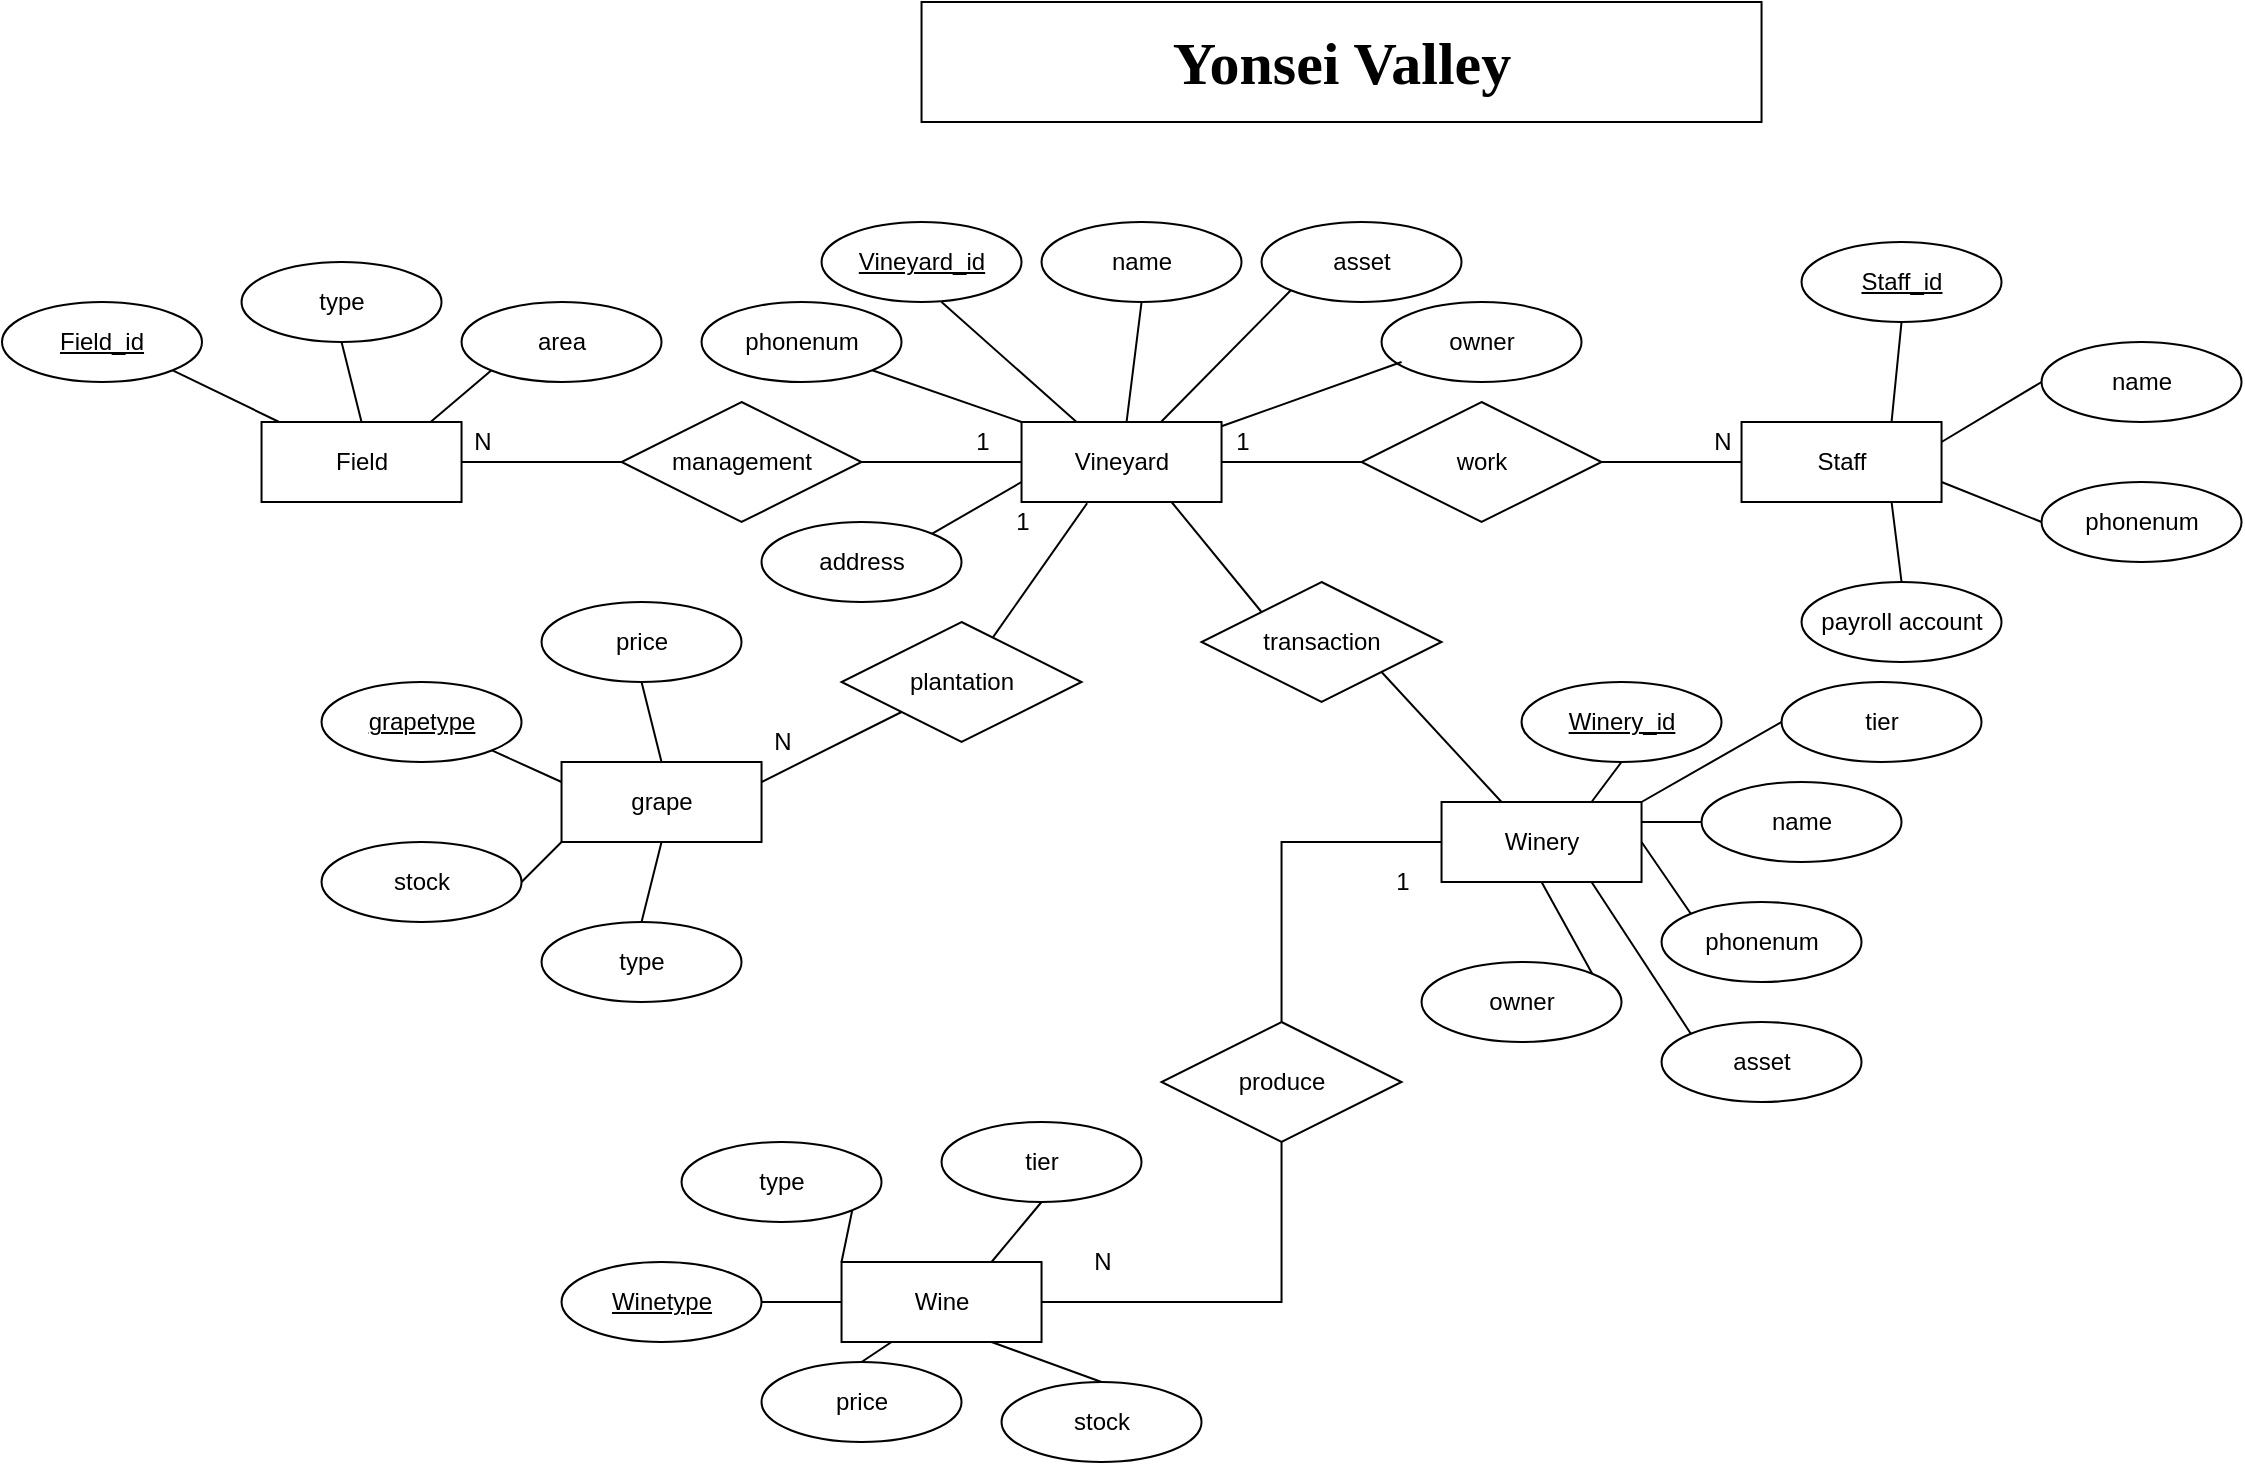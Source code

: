 <mxfile version="15.7.3" type="github"><diagram id="R2lEEEUBdFMjLlhIrx00" name="Page-1"><mxGraphModel dx="2400" dy="777" grid="1" gridSize="10" guides="1" tooltips="1" connect="1" arrows="1" fold="1" page="1" pageScale="1" pageWidth="850" pageHeight="1100" math="0" shadow="0" extFonts="Permanent Marker^https://fonts.googleapis.com/css?family=Permanent+Marker"><root><mxCell id="0"/><mxCell id="1" parent="0"/><mxCell id="eONC-EEKxAimtJsQ7EKb-1" value="&lt;b&gt;&lt;font face=&quot;Comic Sans MS&quot; style=&quot;font-size: 30px&quot;&gt;Yonsei Valley&lt;/font&gt;&lt;/b&gt;" style="rounded=0;whiteSpace=wrap;html=1;" vertex="1" parent="1"><mxGeometry x="279.77" y="20" width="420" height="60" as="geometry"/></mxCell><mxCell id="eONC-EEKxAimtJsQ7EKb-2" value="Vineyard" style="whiteSpace=wrap;html=1;align=center;" vertex="1" parent="1"><mxGeometry x="329.77" y="230" width="100" height="40" as="geometry"/></mxCell><mxCell id="eONC-EEKxAimtJsQ7EKb-3" value="Staff" style="whiteSpace=wrap;html=1;align=center;" vertex="1" parent="1"><mxGeometry x="689.77" y="230" width="100" height="40" as="geometry"/></mxCell><mxCell id="eONC-EEKxAimtJsQ7EKb-4" value="Field" style="whiteSpace=wrap;html=1;align=center;" vertex="1" parent="1"><mxGeometry x="-50.23" y="230" width="100" height="40" as="geometry"/></mxCell><mxCell id="eONC-EEKxAimtJsQ7EKb-5" value="Wine" style="whiteSpace=wrap;html=1;align=center;" vertex="1" parent="1"><mxGeometry x="239.77" y="650" width="100" height="40" as="geometry"/></mxCell><mxCell id="eONC-EEKxAimtJsQ7EKb-7" value="grape" style="whiteSpace=wrap;html=1;align=center;" vertex="1" parent="1"><mxGeometry x="99.77" y="400" width="100" height="40" as="geometry"/></mxCell><mxCell id="eONC-EEKxAimtJsQ7EKb-9" value="Winery" style="whiteSpace=wrap;html=1;align=center;" vertex="1" parent="1"><mxGeometry x="539.77" y="420" width="100" height="40" as="geometry"/></mxCell><mxCell id="eONC-EEKxAimtJsQ7EKb-11" value="Vineyard_id" style="ellipse;whiteSpace=wrap;html=1;align=center;fontStyle=4;" vertex="1" parent="1"><mxGeometry x="229.77" y="130" width="100" height="40" as="geometry"/></mxCell><mxCell id="eONC-EEKxAimtJsQ7EKb-12" value="Staff_id" style="ellipse;whiteSpace=wrap;html=1;align=center;fontStyle=4;" vertex="1" parent="1"><mxGeometry x="719.77" y="140" width="100" height="40" as="geometry"/></mxCell><mxCell id="eONC-EEKxAimtJsQ7EKb-13" value="Winetype" style="ellipse;whiteSpace=wrap;html=1;align=center;fontStyle=4;" vertex="1" parent="1"><mxGeometry x="99.77" y="650" width="100" height="40" as="geometry"/></mxCell><mxCell id="eONC-EEKxAimtJsQ7EKb-14" value="Winery_id" style="ellipse;whiteSpace=wrap;html=1;align=center;fontStyle=4;" vertex="1" parent="1"><mxGeometry x="579.77" y="360" width="100" height="40" as="geometry"/></mxCell><mxCell id="eONC-EEKxAimtJsQ7EKb-15" value="grapetype" style="ellipse;whiteSpace=wrap;html=1;align=center;fontStyle=4;" vertex="1" parent="1"><mxGeometry x="-20.23" y="360" width="100" height="40" as="geometry"/></mxCell><mxCell id="eONC-EEKxAimtJsQ7EKb-16" value="Field_id" style="ellipse;whiteSpace=wrap;html=1;align=center;fontStyle=4;" vertex="1" parent="1"><mxGeometry x="-180" y="170" width="100" height="40" as="geometry"/></mxCell><mxCell id="eONC-EEKxAimtJsQ7EKb-19" value="asset" style="ellipse;whiteSpace=wrap;html=1;align=center;" vertex="1" parent="1"><mxGeometry x="449.77" y="130" width="100" height="40" as="geometry"/></mxCell><mxCell id="eONC-EEKxAimtJsQ7EKb-20" value="address" style="ellipse;whiteSpace=wrap;html=1;align=center;" vertex="1" parent="1"><mxGeometry x="199.77" y="280" width="100" height="40" as="geometry"/></mxCell><mxCell id="eONC-EEKxAimtJsQ7EKb-21" value="phonenum" style="ellipse;whiteSpace=wrap;html=1;align=center;" vertex="1" parent="1"><mxGeometry x="839.77" y="260" width="100" height="40" as="geometry"/></mxCell><mxCell id="eONC-EEKxAimtJsQ7EKb-22" value="owner" style="ellipse;whiteSpace=wrap;html=1;align=center;" vertex="1" parent="1"><mxGeometry x="509.77" y="170" width="100" height="40" as="geometry"/></mxCell><mxCell id="eONC-EEKxAimtJsQ7EKb-23" value="name" style="ellipse;whiteSpace=wrap;html=1;align=center;" vertex="1" parent="1"><mxGeometry x="839.77" y="190" width="100" height="40" as="geometry"/></mxCell><mxCell id="eONC-EEKxAimtJsQ7EKb-26" value="payroll account" style="ellipse;whiteSpace=wrap;html=1;align=center;" vertex="1" parent="1"><mxGeometry x="719.77" y="310" width="100" height="40" as="geometry"/></mxCell><mxCell id="eONC-EEKxAimtJsQ7EKb-27" value="" style="endArrow=none;html=1;rounded=0;entryX=0.5;entryY=0;entryDx=0;entryDy=0;exitX=0.75;exitY=1;exitDx=0;exitDy=0;" edge="1" parent="1" source="eONC-EEKxAimtJsQ7EKb-3" target="eONC-EEKxAimtJsQ7EKb-26"><mxGeometry width="50" height="50" relative="1" as="geometry"><mxPoint x="469.77" y="440" as="sourcePoint"/><mxPoint x="519.77" y="390" as="targetPoint"/><Array as="points"/></mxGeometry></mxCell><mxCell id="eONC-EEKxAimtJsQ7EKb-29" value="" style="endArrow=none;html=1;rounded=0;entryX=0;entryY=0.5;entryDx=0;entryDy=0;exitX=1;exitY=0.75;exitDx=0;exitDy=0;" edge="1" parent="1" source="eONC-EEKxAimtJsQ7EKb-3" target="eONC-EEKxAimtJsQ7EKb-21"><mxGeometry width="50" height="50" relative="1" as="geometry"><mxPoint x="469.77" y="440" as="sourcePoint"/><mxPoint x="519.77" y="390" as="targetPoint"/></mxGeometry></mxCell><mxCell id="eONC-EEKxAimtJsQ7EKb-30" value="" style="endArrow=none;html=1;rounded=0;entryX=0;entryY=0.5;entryDx=0;entryDy=0;exitX=1;exitY=0.25;exitDx=0;exitDy=0;" edge="1" parent="1" source="eONC-EEKxAimtJsQ7EKb-3" target="eONC-EEKxAimtJsQ7EKb-23"><mxGeometry width="50" height="50" relative="1" as="geometry"><mxPoint x="469.77" y="440" as="sourcePoint"/><mxPoint x="519.77" y="390" as="targetPoint"/></mxGeometry></mxCell><mxCell id="eONC-EEKxAimtJsQ7EKb-31" value="" style="endArrow=none;html=1;rounded=0;entryX=0.5;entryY=1;entryDx=0;entryDy=0;exitX=0.75;exitY=0;exitDx=0;exitDy=0;" edge="1" parent="1" source="eONC-EEKxAimtJsQ7EKb-3" target="eONC-EEKxAimtJsQ7EKb-12"><mxGeometry width="50" height="50" relative="1" as="geometry"><mxPoint x="469.77" y="440" as="sourcePoint"/><mxPoint x="519.77" y="390" as="targetPoint"/></mxGeometry></mxCell><mxCell id="eONC-EEKxAimtJsQ7EKb-32" value="work" style="shape=rhombus;perimeter=rhombusPerimeter;whiteSpace=wrap;html=1;align=center;" vertex="1" parent="1"><mxGeometry x="499.77" y="220" width="120" height="60" as="geometry"/></mxCell><mxCell id="eONC-EEKxAimtJsQ7EKb-33" value="" style="endArrow=none;html=1;rounded=0;entryX=0;entryY=0.5;entryDx=0;entryDy=0;exitX=1;exitY=0.5;exitDx=0;exitDy=0;" edge="1" parent="1" source="eONC-EEKxAimtJsQ7EKb-2" target="eONC-EEKxAimtJsQ7EKb-32"><mxGeometry width="50" height="50" relative="1" as="geometry"><mxPoint x="469.77" y="440" as="sourcePoint"/><mxPoint x="519.77" y="390" as="targetPoint"/></mxGeometry></mxCell><mxCell id="eONC-EEKxAimtJsQ7EKb-35" value="" style="endArrow=none;html=1;rounded=0;entryX=0;entryY=0.5;entryDx=0;entryDy=0;exitX=1;exitY=0.5;exitDx=0;exitDy=0;" edge="1" parent="1" source="eONC-EEKxAimtJsQ7EKb-32" target="eONC-EEKxAimtJsQ7EKb-3"><mxGeometry width="50" height="50" relative="1" as="geometry"><mxPoint x="469.77" y="440" as="sourcePoint"/><mxPoint x="519.77" y="390" as="targetPoint"/></mxGeometry></mxCell><mxCell id="eONC-EEKxAimtJsQ7EKb-36" value="N" style="text;html=1;align=center;verticalAlign=middle;resizable=0;points=[];autosize=1;strokeColor=none;fillColor=none;" vertex="1" parent="1"><mxGeometry x="669.77" y="230" width="20" height="20" as="geometry"/></mxCell><mxCell id="eONC-EEKxAimtJsQ7EKb-37" value="1" style="text;html=1;align=center;verticalAlign=middle;resizable=0;points=[];autosize=1;strokeColor=none;fillColor=none;" vertex="1" parent="1"><mxGeometry x="429.77" y="230" width="20" height="20" as="geometry"/></mxCell><mxCell id="eONC-EEKxAimtJsQ7EKb-39" value="name" style="ellipse;whiteSpace=wrap;html=1;align=center;" vertex="1" parent="1"><mxGeometry x="339.77" y="130" width="100" height="40" as="geometry"/></mxCell><mxCell id="eONC-EEKxAimtJsQ7EKb-40" value="phonenum" style="ellipse;whiteSpace=wrap;html=1;align=center;" vertex="1" parent="1"><mxGeometry x="169.77" y="170" width="100" height="40" as="geometry"/></mxCell><mxCell id="eONC-EEKxAimtJsQ7EKb-41" value="" style="endArrow=none;html=1;rounded=0;" edge="1" parent="1" source="eONC-EEKxAimtJsQ7EKb-2"><mxGeometry width="50" height="50" relative="1" as="geometry"><mxPoint x="469.77" y="440" as="sourcePoint"/><mxPoint x="519.77" y="200" as="targetPoint"/></mxGeometry></mxCell><mxCell id="eONC-EEKxAimtJsQ7EKb-42" value="" style="endArrow=none;html=1;rounded=0;entryX=0;entryY=1;entryDx=0;entryDy=0;" edge="1" parent="1" source="eONC-EEKxAimtJsQ7EKb-2" target="eONC-EEKxAimtJsQ7EKb-19"><mxGeometry width="50" height="50" relative="1" as="geometry"><mxPoint x="469.77" y="440" as="sourcePoint"/><mxPoint x="519.77" y="390" as="targetPoint"/></mxGeometry></mxCell><mxCell id="eONC-EEKxAimtJsQ7EKb-43" value="" style="endArrow=none;html=1;rounded=0;entryX=0.5;entryY=1;entryDx=0;entryDy=0;" edge="1" parent="1" source="eONC-EEKxAimtJsQ7EKb-2" target="eONC-EEKxAimtJsQ7EKb-39"><mxGeometry width="50" height="50" relative="1" as="geometry"><mxPoint x="469.77" y="440" as="sourcePoint"/><mxPoint x="519.77" y="390" as="targetPoint"/></mxGeometry></mxCell><mxCell id="eONC-EEKxAimtJsQ7EKb-44" value="" style="endArrow=none;html=1;rounded=0;" edge="1" parent="1" source="eONC-EEKxAimtJsQ7EKb-2"><mxGeometry width="50" height="50" relative="1" as="geometry"><mxPoint x="469.77" y="440" as="sourcePoint"/><mxPoint x="289.77" y="170" as="targetPoint"/></mxGeometry></mxCell><mxCell id="eONC-EEKxAimtJsQ7EKb-45" value="" style="endArrow=none;html=1;rounded=0;entryX=1;entryY=1;entryDx=0;entryDy=0;exitX=0;exitY=0;exitDx=0;exitDy=0;" edge="1" parent="1" source="eONC-EEKxAimtJsQ7EKb-2" target="eONC-EEKxAimtJsQ7EKb-40"><mxGeometry width="50" height="50" relative="1" as="geometry"><mxPoint x="469.77" y="440" as="sourcePoint"/><mxPoint x="519.77" y="390" as="targetPoint"/></mxGeometry></mxCell><mxCell id="eONC-EEKxAimtJsQ7EKb-47" value="management" style="shape=rhombus;perimeter=rhombusPerimeter;whiteSpace=wrap;html=1;align=center;" vertex="1" parent="1"><mxGeometry x="129.77" y="220" width="120" height="60" as="geometry"/></mxCell><mxCell id="eONC-EEKxAimtJsQ7EKb-48" value="" style="endArrow=none;html=1;rounded=0;entryX=0;entryY=0.5;entryDx=0;entryDy=0;exitX=1;exitY=0.5;exitDx=0;exitDy=0;" edge="1" parent="1" source="eONC-EEKxAimtJsQ7EKb-47" target="eONC-EEKxAimtJsQ7EKb-2"><mxGeometry relative="1" as="geometry"><mxPoint x="409.77" y="420" as="sourcePoint"/><mxPoint x="569.77" y="420" as="targetPoint"/></mxGeometry></mxCell><mxCell id="eONC-EEKxAimtJsQ7EKb-50" value="" style="endArrow=none;html=1;rounded=0;exitX=1;exitY=0.5;exitDx=0;exitDy=0;entryX=0;entryY=0.5;entryDx=0;entryDy=0;" edge="1" parent="1" source="eONC-EEKxAimtJsQ7EKb-4" target="eONC-EEKxAimtJsQ7EKb-47"><mxGeometry relative="1" as="geometry"><mxPoint x="409.77" y="420" as="sourcePoint"/><mxPoint x="569.77" y="420" as="targetPoint"/></mxGeometry></mxCell><mxCell id="eONC-EEKxAimtJsQ7EKb-51" value="1" style="text;html=1;align=center;verticalAlign=middle;resizable=0;points=[];autosize=1;strokeColor=none;fillColor=none;" vertex="1" parent="1"><mxGeometry x="299.77" y="230" width="20" height="20" as="geometry"/></mxCell><mxCell id="eONC-EEKxAimtJsQ7EKb-52" value="N" style="text;html=1;align=center;verticalAlign=middle;resizable=0;points=[];autosize=1;strokeColor=none;fillColor=none;" vertex="1" parent="1"><mxGeometry x="49.77" y="230" width="20" height="20" as="geometry"/></mxCell><mxCell id="eONC-EEKxAimtJsQ7EKb-53" value="type" style="ellipse;whiteSpace=wrap;html=1;align=center;" vertex="1" parent="1"><mxGeometry x="-60.23" y="150" width="100" height="40" as="geometry"/></mxCell><mxCell id="eONC-EEKxAimtJsQ7EKb-54" value="area" style="ellipse;whiteSpace=wrap;html=1;align=center;" vertex="1" parent="1"><mxGeometry x="49.77" y="170" width="100" height="40" as="geometry"/></mxCell><mxCell id="eONC-EEKxAimtJsQ7EKb-55" value="" style="endArrow=none;html=1;rounded=0;exitX=1;exitY=1;exitDx=0;exitDy=0;" edge="1" parent="1" source="eONC-EEKxAimtJsQ7EKb-16" target="eONC-EEKxAimtJsQ7EKb-4"><mxGeometry relative="1" as="geometry"><mxPoint x="-88.995" y="205.617" as="sourcePoint"/><mxPoint x="569.77" y="420" as="targetPoint"/></mxGeometry></mxCell><mxCell id="eONC-EEKxAimtJsQ7EKb-56" value="" style="endArrow=none;html=1;rounded=0;exitX=0.5;exitY=1;exitDx=0;exitDy=0;entryX=0.5;entryY=0;entryDx=0;entryDy=0;" edge="1" parent="1" source="eONC-EEKxAimtJsQ7EKb-53" target="eONC-EEKxAimtJsQ7EKb-4"><mxGeometry relative="1" as="geometry"><mxPoint x="409.77" y="420" as="sourcePoint"/><mxPoint x="569.77" y="420" as="targetPoint"/></mxGeometry></mxCell><mxCell id="eONC-EEKxAimtJsQ7EKb-57" value="" style="endArrow=none;html=1;rounded=0;exitX=0;exitY=1;exitDx=0;exitDy=0;entryX=0.848;entryY=-0.005;entryDx=0;entryDy=0;entryPerimeter=0;" edge="1" parent="1" source="eONC-EEKxAimtJsQ7EKb-54" target="eONC-EEKxAimtJsQ7EKb-4"><mxGeometry relative="1" as="geometry"><mxPoint x="409.77" y="420" as="sourcePoint"/><mxPoint x="569.77" y="420" as="targetPoint"/></mxGeometry></mxCell><mxCell id="eONC-EEKxAimtJsQ7EKb-59" value="type" style="ellipse;whiteSpace=wrap;html=1;align=center;" vertex="1" parent="1"><mxGeometry x="89.77" y="480" width="100" height="40" as="geometry"/></mxCell><mxCell id="eONC-EEKxAimtJsQ7EKb-60" value="stock" style="ellipse;whiteSpace=wrap;html=1;align=center;" vertex="1" parent="1"><mxGeometry x="-20.23" y="440" width="100" height="40" as="geometry"/></mxCell><mxCell id="eONC-EEKxAimtJsQ7EKb-61" value="price" style="ellipse;whiteSpace=wrap;html=1;align=center;" vertex="1" parent="1"><mxGeometry x="89.77" y="320" width="100" height="40" as="geometry"/></mxCell><mxCell id="eONC-EEKxAimtJsQ7EKb-62" value="plantation" style="shape=rhombus;perimeter=rhombusPerimeter;whiteSpace=wrap;html=1;align=center;" vertex="1" parent="1"><mxGeometry x="239.77" y="330" width="120" height="60" as="geometry"/></mxCell><mxCell id="eONC-EEKxAimtJsQ7EKb-63" value="" style="endArrow=none;html=1;rounded=0;entryX=0.328;entryY=1.015;entryDx=0;entryDy=0;entryPerimeter=0;" edge="1" parent="1" source="eONC-EEKxAimtJsQ7EKb-62" target="eONC-EEKxAimtJsQ7EKb-2"><mxGeometry width="50" height="50" relative="1" as="geometry"><mxPoint x="469.77" y="440" as="sourcePoint"/><mxPoint x="519.77" y="390" as="targetPoint"/></mxGeometry></mxCell><mxCell id="eONC-EEKxAimtJsQ7EKb-64" value="" style="endArrow=none;html=1;rounded=0;exitX=0;exitY=1;exitDx=0;exitDy=0;entryX=1;entryY=0.25;entryDx=0;entryDy=0;" edge="1" parent="1" source="eONC-EEKxAimtJsQ7EKb-62" target="eONC-EEKxAimtJsQ7EKb-7"><mxGeometry relative="1" as="geometry"><mxPoint x="409.77" y="420" as="sourcePoint"/><mxPoint x="569.77" y="420" as="targetPoint"/></mxGeometry></mxCell><mxCell id="eONC-EEKxAimtJsQ7EKb-65" value="" style="endArrow=none;html=1;rounded=0;exitX=0.5;exitY=1;exitDx=0;exitDy=0;entryX=0.5;entryY=0;entryDx=0;entryDy=0;" edge="1" parent="1" source="eONC-EEKxAimtJsQ7EKb-61" target="eONC-EEKxAimtJsQ7EKb-7"><mxGeometry relative="1" as="geometry"><mxPoint x="409.77" y="420" as="sourcePoint"/><mxPoint x="569.77" y="420" as="targetPoint"/></mxGeometry></mxCell><mxCell id="eONC-EEKxAimtJsQ7EKb-66" value="" style="endArrow=none;html=1;rounded=0;exitX=1;exitY=1;exitDx=0;exitDy=0;entryX=0;entryY=0.25;entryDx=0;entryDy=0;" edge="1" parent="1" source="eONC-EEKxAimtJsQ7EKb-15" target="eONC-EEKxAimtJsQ7EKb-7"><mxGeometry relative="1" as="geometry"><mxPoint x="409.77" y="420" as="sourcePoint"/><mxPoint x="569.77" y="420" as="targetPoint"/></mxGeometry></mxCell><mxCell id="eONC-EEKxAimtJsQ7EKb-67" value="" style="endArrow=none;html=1;rounded=0;exitX=1;exitY=0.5;exitDx=0;exitDy=0;entryX=0;entryY=1;entryDx=0;entryDy=0;" edge="1" parent="1" source="eONC-EEKxAimtJsQ7EKb-60" target="eONC-EEKxAimtJsQ7EKb-7"><mxGeometry relative="1" as="geometry"><mxPoint x="409.77" y="420" as="sourcePoint"/><mxPoint x="569.77" y="420" as="targetPoint"/></mxGeometry></mxCell><mxCell id="eONC-EEKxAimtJsQ7EKb-68" value="" style="endArrow=none;html=1;rounded=0;exitX=0.5;exitY=0;exitDx=0;exitDy=0;entryX=0.5;entryY=1;entryDx=0;entryDy=0;" edge="1" parent="1" source="eONC-EEKxAimtJsQ7EKb-59" target="eONC-EEKxAimtJsQ7EKb-7"><mxGeometry relative="1" as="geometry"><mxPoint x="409.77" y="420" as="sourcePoint"/><mxPoint x="569.77" y="420" as="targetPoint"/></mxGeometry></mxCell><mxCell id="eONC-EEKxAimtJsQ7EKb-69" value="1" style="text;html=1;align=center;verticalAlign=middle;resizable=0;points=[];autosize=1;strokeColor=none;fillColor=none;" vertex="1" parent="1"><mxGeometry x="319.77" y="270" width="20" height="20" as="geometry"/></mxCell><mxCell id="eONC-EEKxAimtJsQ7EKb-70" value="N" style="text;html=1;align=center;verticalAlign=middle;resizable=0;points=[];autosize=1;strokeColor=none;fillColor=none;" vertex="1" parent="1"><mxGeometry x="199.77" y="380" width="20" height="20" as="geometry"/></mxCell><mxCell id="eONC-EEKxAimtJsQ7EKb-71" value="transaction" style="shape=rhombus;perimeter=rhombusPerimeter;whiteSpace=wrap;html=1;align=center;" vertex="1" parent="1"><mxGeometry x="419.77" y="310" width="120" height="60" as="geometry"/></mxCell><mxCell id="eONC-EEKxAimtJsQ7EKb-72" value="" style="endArrow=none;html=1;rounded=0;exitX=1;exitY=0;exitDx=0;exitDy=0;entryX=0;entryY=0.75;entryDx=0;entryDy=0;" edge="1" parent="1" source="eONC-EEKxAimtJsQ7EKb-20" target="eONC-EEKxAimtJsQ7EKb-2"><mxGeometry relative="1" as="geometry"><mxPoint x="409.77" y="420" as="sourcePoint"/><mxPoint x="569.77" y="420" as="targetPoint"/></mxGeometry></mxCell><mxCell id="eONC-EEKxAimtJsQ7EKb-73" value="name" style="ellipse;whiteSpace=wrap;html=1;align=center;" vertex="1" parent="1"><mxGeometry x="669.77" y="410" width="100" height="40" as="geometry"/></mxCell><mxCell id="eONC-EEKxAimtJsQ7EKb-74" value="phonenum" style="ellipse;whiteSpace=wrap;html=1;align=center;" vertex="1" parent="1"><mxGeometry x="649.77" y="470" width="100" height="40" as="geometry"/></mxCell><mxCell id="eONC-EEKxAimtJsQ7EKb-75" value="asset" style="ellipse;whiteSpace=wrap;html=1;align=center;" vertex="1" parent="1"><mxGeometry x="649.77" y="530" width="100" height="40" as="geometry"/></mxCell><mxCell id="eONC-EEKxAimtJsQ7EKb-76" value="tier" style="ellipse;whiteSpace=wrap;html=1;align=center;" vertex="1" parent="1"><mxGeometry x="709.77" y="360" width="100" height="40" as="geometry"/></mxCell><mxCell id="eONC-EEKxAimtJsQ7EKb-77" value="owner" style="ellipse;whiteSpace=wrap;html=1;align=center;" vertex="1" parent="1"><mxGeometry x="529.77" y="500" width="100" height="40" as="geometry"/></mxCell><mxCell id="eONC-EEKxAimtJsQ7EKb-78" value="" style="endArrow=none;html=1;rounded=0;entryX=0.75;entryY=0;entryDx=0;entryDy=0;exitX=0.5;exitY=1;exitDx=0;exitDy=0;" edge="1" parent="1" source="eONC-EEKxAimtJsQ7EKb-14" target="eONC-EEKxAimtJsQ7EKb-9"><mxGeometry relative="1" as="geometry"><mxPoint x="409.77" y="420" as="sourcePoint"/><mxPoint x="569.77" y="420" as="targetPoint"/></mxGeometry></mxCell><mxCell id="eONC-EEKxAimtJsQ7EKb-79" value="" style="endArrow=none;html=1;rounded=0;entryX=1;entryY=0;entryDx=0;entryDy=0;exitX=0;exitY=0.5;exitDx=0;exitDy=0;" edge="1" parent="1" source="eONC-EEKxAimtJsQ7EKb-76" target="eONC-EEKxAimtJsQ7EKb-9"><mxGeometry relative="1" as="geometry"><mxPoint x="409.77" y="420" as="sourcePoint"/><mxPoint x="569.77" y="420" as="targetPoint"/></mxGeometry></mxCell><mxCell id="eONC-EEKxAimtJsQ7EKb-80" value="" style="endArrow=none;html=1;rounded=0;entryX=1;entryY=0.25;entryDx=0;entryDy=0;exitX=0;exitY=0.5;exitDx=0;exitDy=0;" edge="1" parent="1" source="eONC-EEKxAimtJsQ7EKb-73" target="eONC-EEKxAimtJsQ7EKb-9"><mxGeometry relative="1" as="geometry"><mxPoint x="409.77" y="420" as="sourcePoint"/><mxPoint x="569.77" y="420" as="targetPoint"/></mxGeometry></mxCell><mxCell id="eONC-EEKxAimtJsQ7EKb-81" value="" style="endArrow=none;html=1;rounded=0;entryX=1;entryY=0.5;entryDx=0;entryDy=0;exitX=0;exitY=0;exitDx=0;exitDy=0;" edge="1" parent="1" source="eONC-EEKxAimtJsQ7EKb-74" target="eONC-EEKxAimtJsQ7EKb-9"><mxGeometry relative="1" as="geometry"><mxPoint x="409.77" y="420" as="sourcePoint"/><mxPoint x="569.77" y="420" as="targetPoint"/></mxGeometry></mxCell><mxCell id="eONC-EEKxAimtJsQ7EKb-82" value="" style="endArrow=none;html=1;rounded=0;exitX=1;exitY=0;exitDx=0;exitDy=0;entryX=0.5;entryY=1;entryDx=0;entryDy=0;" edge="1" parent="1" source="eONC-EEKxAimtJsQ7EKb-77" target="eONC-EEKxAimtJsQ7EKb-9"><mxGeometry relative="1" as="geometry"><mxPoint x="409.77" y="420" as="sourcePoint"/><mxPoint x="569.77" y="420" as="targetPoint"/></mxGeometry></mxCell><mxCell id="eONC-EEKxAimtJsQ7EKb-83" value="" style="endArrow=none;html=1;rounded=0;exitX=0;exitY=0;exitDx=0;exitDy=0;entryX=0.75;entryY=1;entryDx=0;entryDy=0;" edge="1" parent="1" source="eONC-EEKxAimtJsQ7EKb-75" target="eONC-EEKxAimtJsQ7EKb-9"><mxGeometry relative="1" as="geometry"><mxPoint x="409.77" y="420" as="sourcePoint"/><mxPoint x="569.77" y="420" as="targetPoint"/></mxGeometry></mxCell><mxCell id="eONC-EEKxAimtJsQ7EKb-84" value="type" style="ellipse;whiteSpace=wrap;html=1;align=center;" vertex="1" parent="1"><mxGeometry x="159.77" y="590" width="100" height="40" as="geometry"/></mxCell><mxCell id="eONC-EEKxAimtJsQ7EKb-85" value="tier" style="ellipse;whiteSpace=wrap;html=1;align=center;" vertex="1" parent="1"><mxGeometry x="289.77" y="580" width="100" height="40" as="geometry"/></mxCell><mxCell id="eONC-EEKxAimtJsQ7EKb-86" value="price" style="ellipse;whiteSpace=wrap;html=1;align=center;" vertex="1" parent="1"><mxGeometry x="199.77" y="700" width="100" height="40" as="geometry"/></mxCell><mxCell id="eONC-EEKxAimtJsQ7EKb-87" value="stock" style="ellipse;whiteSpace=wrap;html=1;align=center;" vertex="1" parent="1"><mxGeometry x="319.77" y="710" width="100" height="40" as="geometry"/></mxCell><mxCell id="eONC-EEKxAimtJsQ7EKb-92" value="" style="endArrow=none;html=1;rounded=0;exitX=0.5;exitY=1;exitDx=0;exitDy=0;entryX=0.75;entryY=0;entryDx=0;entryDy=0;" edge="1" parent="1" source="eONC-EEKxAimtJsQ7EKb-85" target="eONC-EEKxAimtJsQ7EKb-5"><mxGeometry relative="1" as="geometry"><mxPoint x="369.77" y="490" as="sourcePoint"/><mxPoint x="529.77" y="490" as="targetPoint"/></mxGeometry></mxCell><mxCell id="eONC-EEKxAimtJsQ7EKb-93" value="" style="endArrow=none;html=1;rounded=0;exitX=1;exitY=1;exitDx=0;exitDy=0;entryX=0;entryY=0;entryDx=0;entryDy=0;" edge="1" parent="1" source="eONC-EEKxAimtJsQ7EKb-84" target="eONC-EEKxAimtJsQ7EKb-5"><mxGeometry relative="1" as="geometry"><mxPoint x="369.77" y="490" as="sourcePoint"/><mxPoint x="529.77" y="490" as="targetPoint"/></mxGeometry></mxCell><mxCell id="eONC-EEKxAimtJsQ7EKb-94" value="" style="endArrow=none;html=1;rounded=0;exitX=1;exitY=0.5;exitDx=0;exitDy=0;entryX=0;entryY=0.5;entryDx=0;entryDy=0;" edge="1" parent="1" source="eONC-EEKxAimtJsQ7EKb-13" target="eONC-EEKxAimtJsQ7EKb-5"><mxGeometry relative="1" as="geometry"><mxPoint x="369.77" y="490" as="sourcePoint"/><mxPoint x="529.77" y="490" as="targetPoint"/></mxGeometry></mxCell><mxCell id="eONC-EEKxAimtJsQ7EKb-95" value="" style="endArrow=none;html=1;rounded=0;exitX=0.5;exitY=0;exitDx=0;exitDy=0;entryX=0.25;entryY=1;entryDx=0;entryDy=0;" edge="1" parent="1" source="eONC-EEKxAimtJsQ7EKb-86" target="eONC-EEKxAimtJsQ7EKb-5"><mxGeometry relative="1" as="geometry"><mxPoint x="369.77" y="490" as="sourcePoint"/><mxPoint x="529.77" y="490" as="targetPoint"/></mxGeometry></mxCell><mxCell id="eONC-EEKxAimtJsQ7EKb-96" value="" style="endArrow=none;html=1;rounded=0;exitX=0.5;exitY=0;exitDx=0;exitDy=0;entryX=0.75;entryY=1;entryDx=0;entryDy=0;" edge="1" parent="1" source="eONC-EEKxAimtJsQ7EKb-87" target="eONC-EEKxAimtJsQ7EKb-5"><mxGeometry relative="1" as="geometry"><mxPoint x="369.77" y="490" as="sourcePoint"/><mxPoint x="529.77" y="490" as="targetPoint"/></mxGeometry></mxCell><mxCell id="eONC-EEKxAimtJsQ7EKb-97" value="produce" style="shape=rhombus;perimeter=rhombusPerimeter;whiteSpace=wrap;html=1;align=center;" vertex="1" parent="1"><mxGeometry x="399.77" y="530" width="120" height="60" as="geometry"/></mxCell><mxCell id="eONC-EEKxAimtJsQ7EKb-98" value="" style="endArrow=none;html=1;rounded=0;exitX=0.5;exitY=0;exitDx=0;exitDy=0;entryX=0;entryY=0.5;entryDx=0;entryDy=0;" edge="1" parent="1" source="eONC-EEKxAimtJsQ7EKb-97" target="eONC-EEKxAimtJsQ7EKb-9"><mxGeometry relative="1" as="geometry"><mxPoint x="409.77" y="420" as="sourcePoint"/><mxPoint x="569.77" y="420" as="targetPoint"/><Array as="points"><mxPoint x="459.77" y="440"/></Array></mxGeometry></mxCell><mxCell id="eONC-EEKxAimtJsQ7EKb-100" value="" style="endArrow=none;html=1;rounded=0;exitX=1;exitY=0.5;exitDx=0;exitDy=0;entryX=0.5;entryY=1;entryDx=0;entryDy=0;" edge="1" parent="1" source="eONC-EEKxAimtJsQ7EKb-5" target="eONC-EEKxAimtJsQ7EKb-97"><mxGeometry relative="1" as="geometry"><mxPoint x="409.77" y="420" as="sourcePoint"/><mxPoint x="569.77" y="420" as="targetPoint"/><Array as="points"><mxPoint x="459.77" y="670"/></Array></mxGeometry></mxCell><mxCell id="eONC-EEKxAimtJsQ7EKb-101" value="N" style="text;html=1;align=center;verticalAlign=middle;resizable=0;points=[];autosize=1;strokeColor=none;fillColor=none;" vertex="1" parent="1"><mxGeometry x="359.77" y="640" width="20" height="20" as="geometry"/></mxCell><mxCell id="eONC-EEKxAimtJsQ7EKb-102" value="1" style="text;html=1;align=center;verticalAlign=middle;resizable=0;points=[];autosize=1;strokeColor=none;fillColor=none;" vertex="1" parent="1"><mxGeometry x="509.77" y="450" width="20" height="20" as="geometry"/></mxCell><mxCell id="eONC-EEKxAimtJsQ7EKb-103" value="" style="endArrow=none;html=1;rounded=0;exitX=0.75;exitY=1;exitDx=0;exitDy=0;entryX=0;entryY=0;entryDx=0;entryDy=0;" edge="1" parent="1" source="eONC-EEKxAimtJsQ7EKb-2" target="eONC-EEKxAimtJsQ7EKb-71"><mxGeometry relative="1" as="geometry"><mxPoint x="409.77" y="420" as="sourcePoint"/><mxPoint x="569.77" y="420" as="targetPoint"/></mxGeometry></mxCell><mxCell id="eONC-EEKxAimtJsQ7EKb-104" value="" style="endArrow=none;html=1;rounded=0;exitX=1;exitY=1;exitDx=0;exitDy=0;" edge="1" parent="1" source="eONC-EEKxAimtJsQ7EKb-71"><mxGeometry relative="1" as="geometry"><mxPoint x="409.77" y="420" as="sourcePoint"/><mxPoint x="569.77" y="420" as="targetPoint"/></mxGeometry></mxCell></root></mxGraphModel></diagram></mxfile>